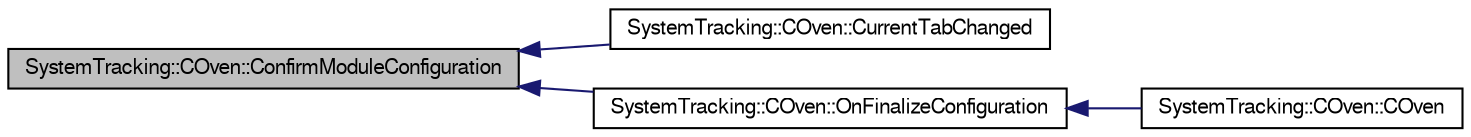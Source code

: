 digraph G
{
  edge [fontname="FreeSans",fontsize="10",labelfontname="FreeSans",labelfontsize="10"];
  node [fontname="FreeSans",fontsize="10",shape=record];
  rankdir="LR";
  Node1 [label="SystemTracking::COven::ConfirmModuleConfiguration",height=0.2,width=0.4,color="black", fillcolor="grey75", style="filled" fontcolor="black"];
  Node1 -> Node2 [dir="back",color="midnightblue",fontsize="10",style="solid",fontname="FreeSans"];
  Node2 [label="SystemTracking::COven::CurrentTabChanged",height=0.2,width=0.4,color="black", fillcolor="white", style="filled",URL="$classSystemTracking_1_1COven.html#aec6d73386eaee26ffc0163132799909b",tooltip="call slot when current tab changed."];
  Node1 -> Node3 [dir="back",color="midnightblue",fontsize="10",style="solid",fontname="FreeSans"];
  Node3 [label="SystemTracking::COven::OnFinalizeConfiguration",height=0.2,width=0.4,color="black", fillcolor="white", style="filled",URL="$classSystemTracking_1_1COven.html#a005a414099029c091d4f66d3fa278c5f",tooltip="slot for finalize configuration."];
  Node3 -> Node4 [dir="back",color="midnightblue",fontsize="10",style="solid",fontname="FreeSans"];
  Node4 [label="SystemTracking::COven::COven",height=0.2,width=0.4,color="black", fillcolor="white", style="filled",URL="$classSystemTracking_1_1COven.html#a84561c637cffc6d3312fca1f19728f00",tooltip="Default constructor."];
}
